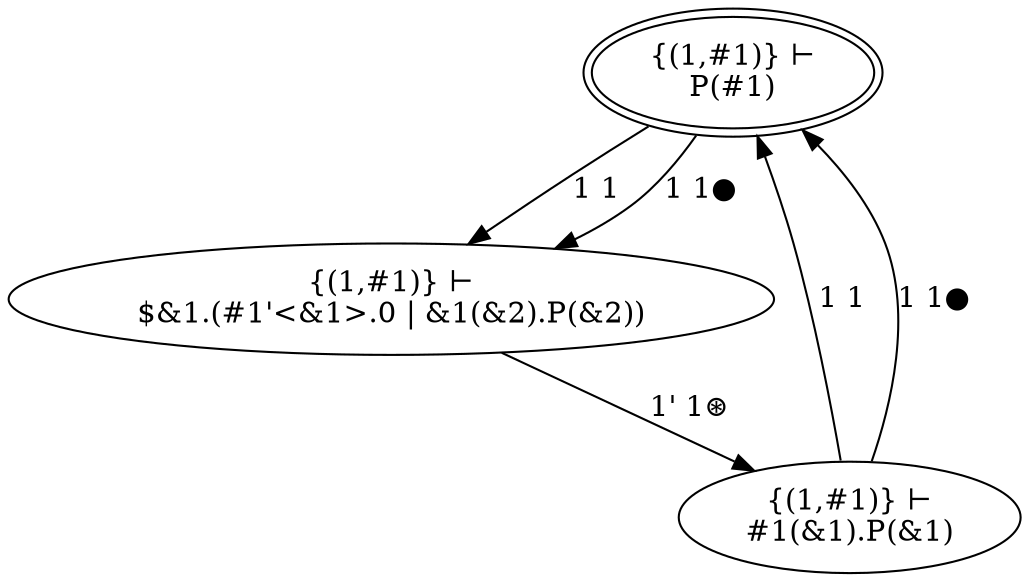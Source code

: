 digraph {
    s0 [peripheries=2,label="{(1,#1)} ⊢
P(#1)"]
    s1 [label="{(1,#1)} ⊢
$&1.(#1'<&1>.0 | &1(&2).P(&2))"]
    s2 [label="{(1,#1)} ⊢
#1(&1).P(&1)"]

    s0 -> s1 [label="1 1 "]
    s0 -> s1 [label="1 1● "]
    s1 -> s2 [label="1' 1⊛ "]
    s2 -> s0 [label="1 1 "]
    s2 -> s0 [label="1 1● "]
}
